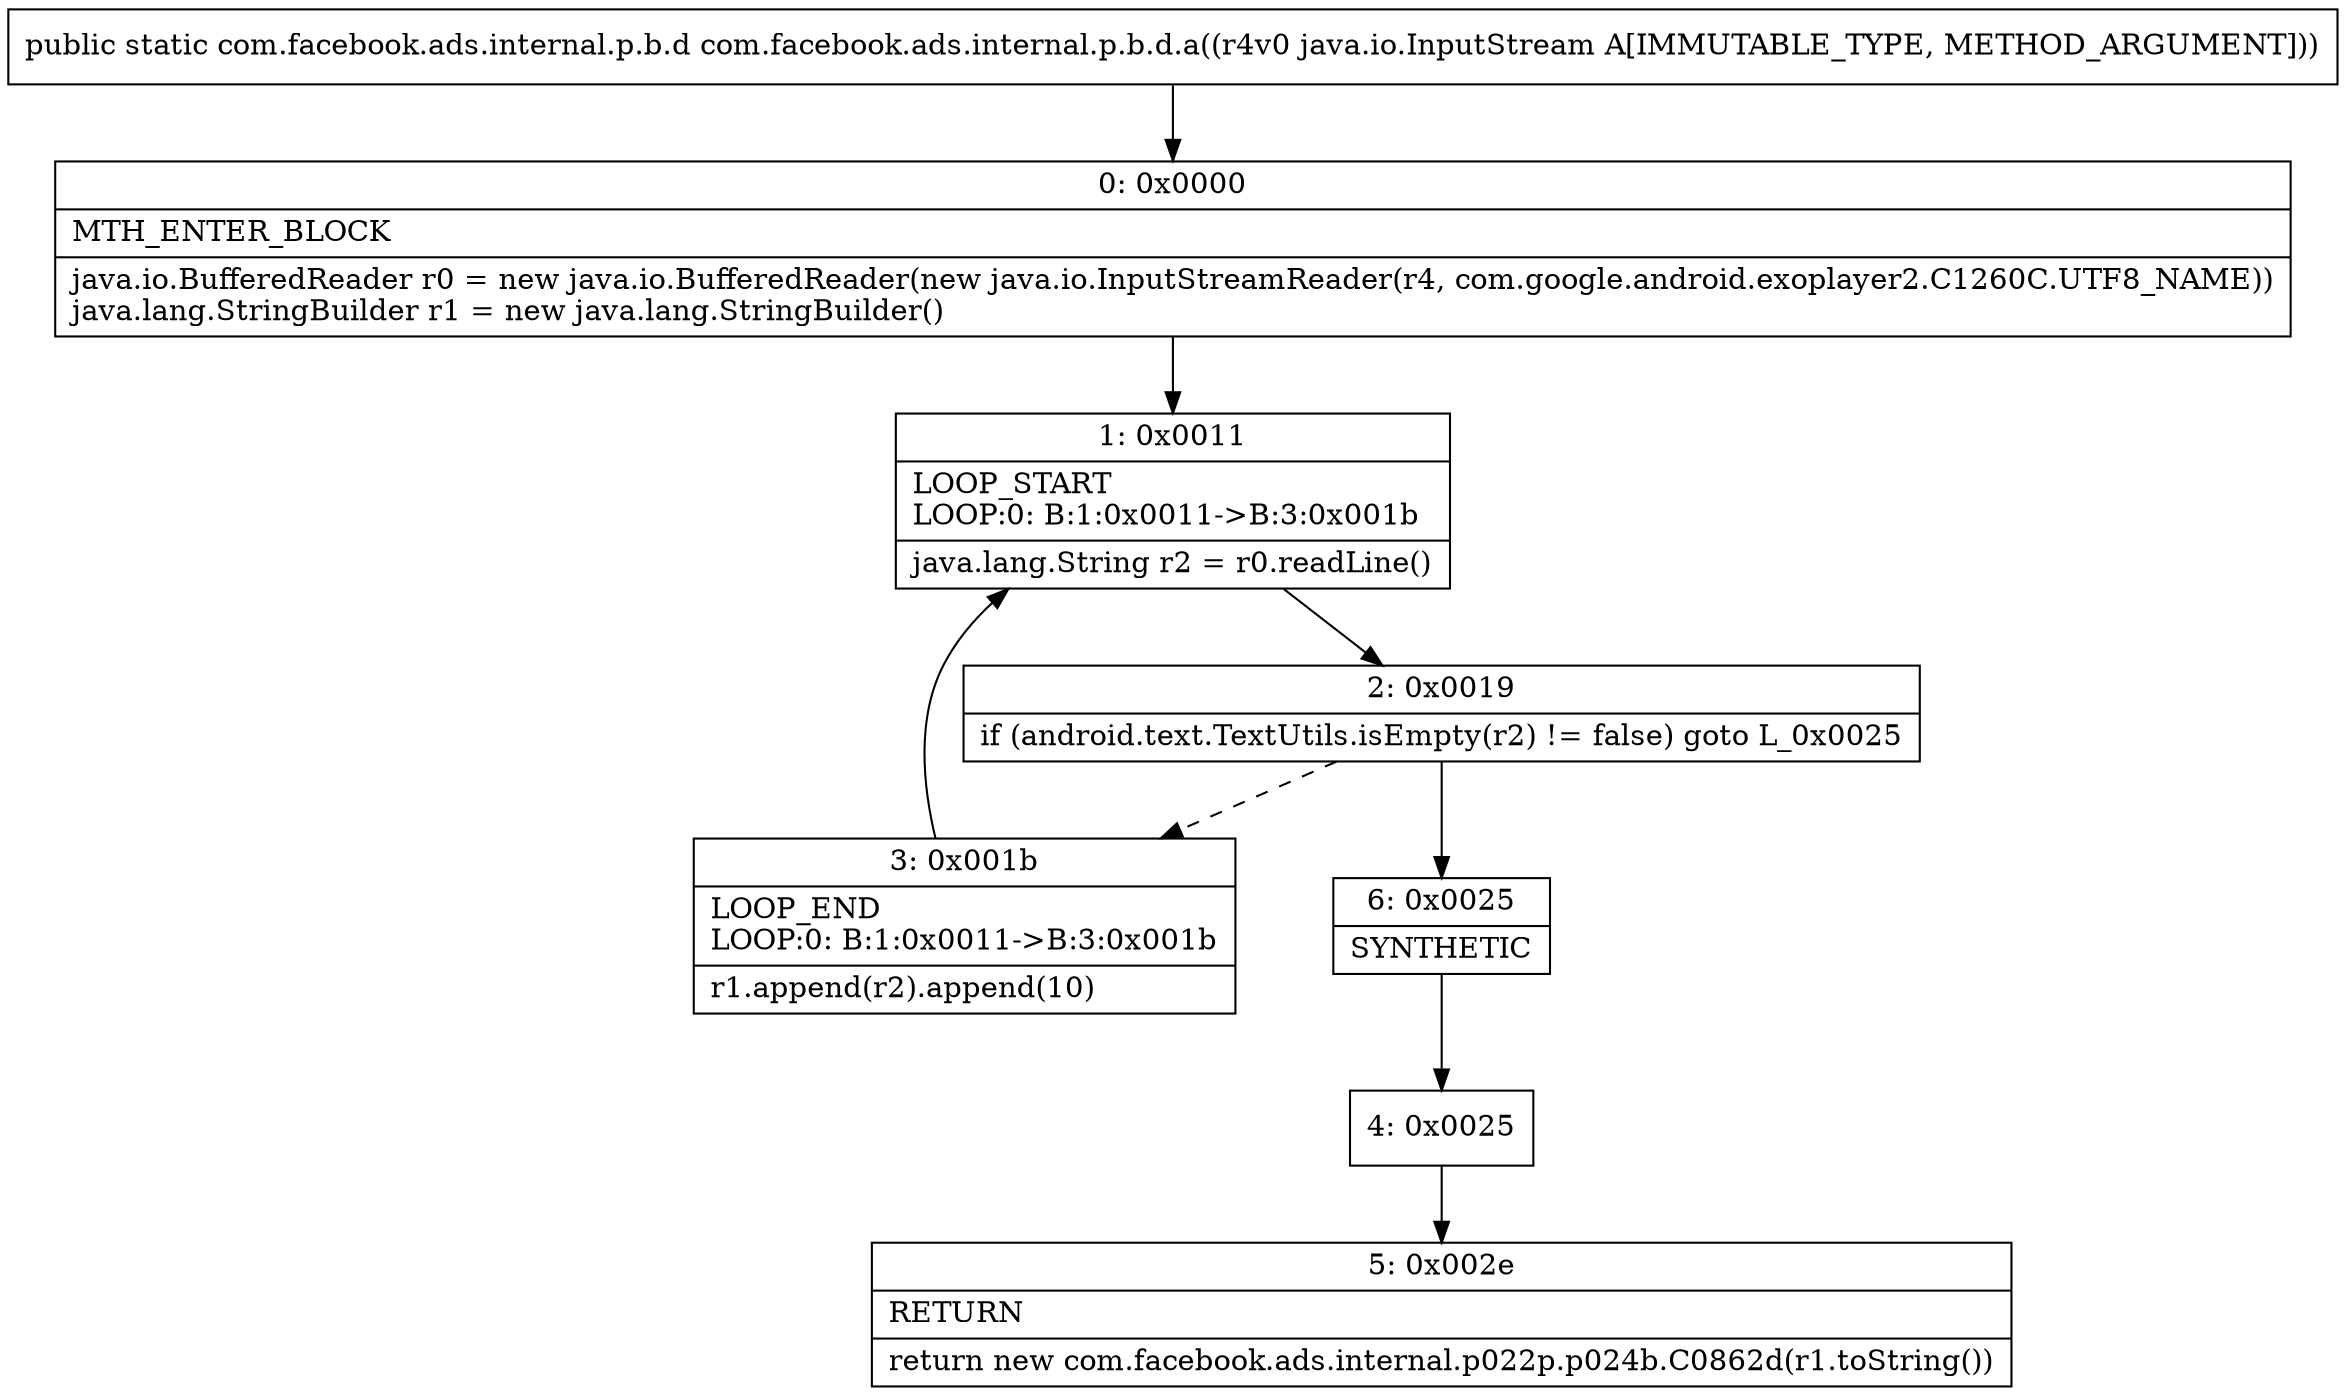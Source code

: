 digraph "CFG forcom.facebook.ads.internal.p.b.d.a(Ljava\/io\/InputStream;)Lcom\/facebook\/ads\/internal\/p\/b\/d;" {
Node_0 [shape=record,label="{0\:\ 0x0000|MTH_ENTER_BLOCK\l|java.io.BufferedReader r0 = new java.io.BufferedReader(new java.io.InputStreamReader(r4, com.google.android.exoplayer2.C1260C.UTF8_NAME))\ljava.lang.StringBuilder r1 = new java.lang.StringBuilder()\l}"];
Node_1 [shape=record,label="{1\:\ 0x0011|LOOP_START\lLOOP:0: B:1:0x0011\-\>B:3:0x001b\l|java.lang.String r2 = r0.readLine()\l}"];
Node_2 [shape=record,label="{2\:\ 0x0019|if (android.text.TextUtils.isEmpty(r2) != false) goto L_0x0025\l}"];
Node_3 [shape=record,label="{3\:\ 0x001b|LOOP_END\lLOOP:0: B:1:0x0011\-\>B:3:0x001b\l|r1.append(r2).append(10)\l}"];
Node_4 [shape=record,label="{4\:\ 0x0025}"];
Node_5 [shape=record,label="{5\:\ 0x002e|RETURN\l|return new com.facebook.ads.internal.p022p.p024b.C0862d(r1.toString())\l}"];
Node_6 [shape=record,label="{6\:\ 0x0025|SYNTHETIC\l}"];
MethodNode[shape=record,label="{public static com.facebook.ads.internal.p.b.d com.facebook.ads.internal.p.b.d.a((r4v0 java.io.InputStream A[IMMUTABLE_TYPE, METHOD_ARGUMENT])) }"];
MethodNode -> Node_0;
Node_0 -> Node_1;
Node_1 -> Node_2;
Node_2 -> Node_3[style=dashed];
Node_2 -> Node_6;
Node_3 -> Node_1;
Node_4 -> Node_5;
Node_6 -> Node_4;
}

